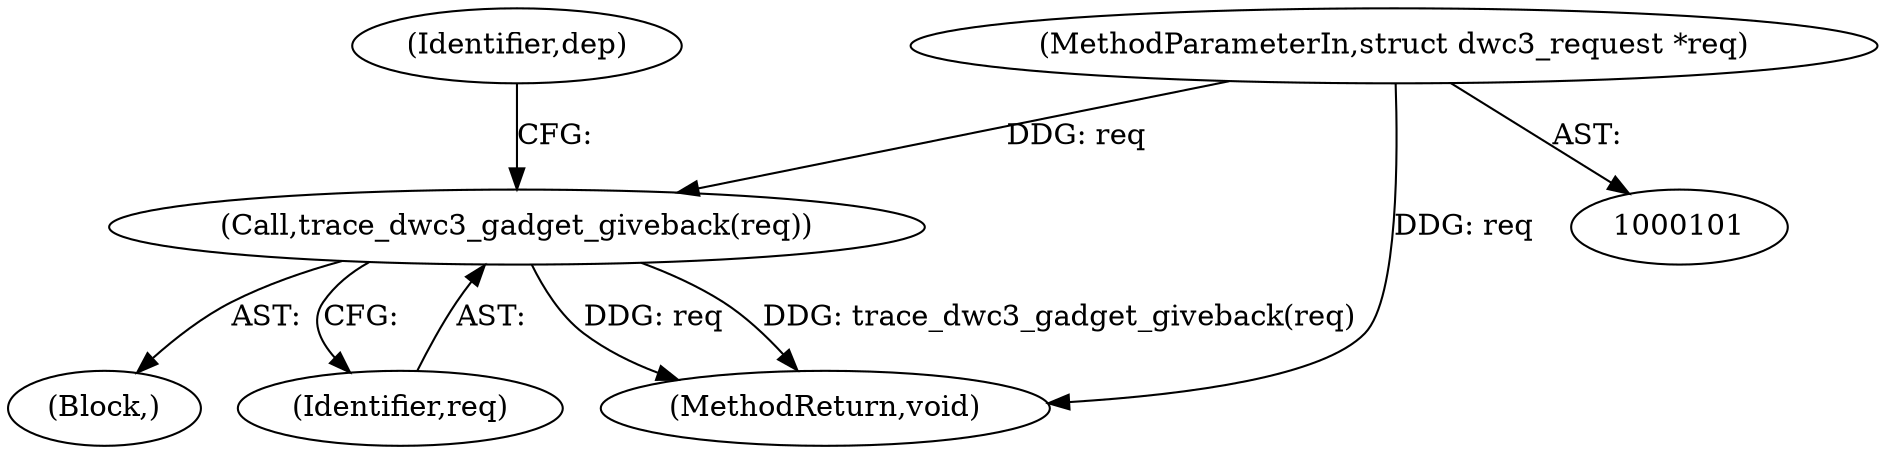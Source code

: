 digraph "0_linux_c91815b596245fd7da349ecc43c8def670d2269e_0@pointer" {
"1000163" [label="(Call,trace_dwc3_gadget_giveback(req))"];
"1000103" [label="(MethodParameterIn,struct dwc3_request *req)"];
"1000103" [label="(MethodParameterIn,struct dwc3_request *req)"];
"1000105" [label="(Block,)"];
"1000168" [label="(Identifier,dep)"];
"1000164" [label="(Identifier,req)"];
"1000175" [label="(MethodReturn,void)"];
"1000163" [label="(Call,trace_dwc3_gadget_giveback(req))"];
"1000163" -> "1000105"  [label="AST: "];
"1000163" -> "1000164"  [label="CFG: "];
"1000164" -> "1000163"  [label="AST: "];
"1000168" -> "1000163"  [label="CFG: "];
"1000163" -> "1000175"  [label="DDG: req"];
"1000163" -> "1000175"  [label="DDG: trace_dwc3_gadget_giveback(req)"];
"1000103" -> "1000163"  [label="DDG: req"];
"1000103" -> "1000101"  [label="AST: "];
"1000103" -> "1000175"  [label="DDG: req"];
}
